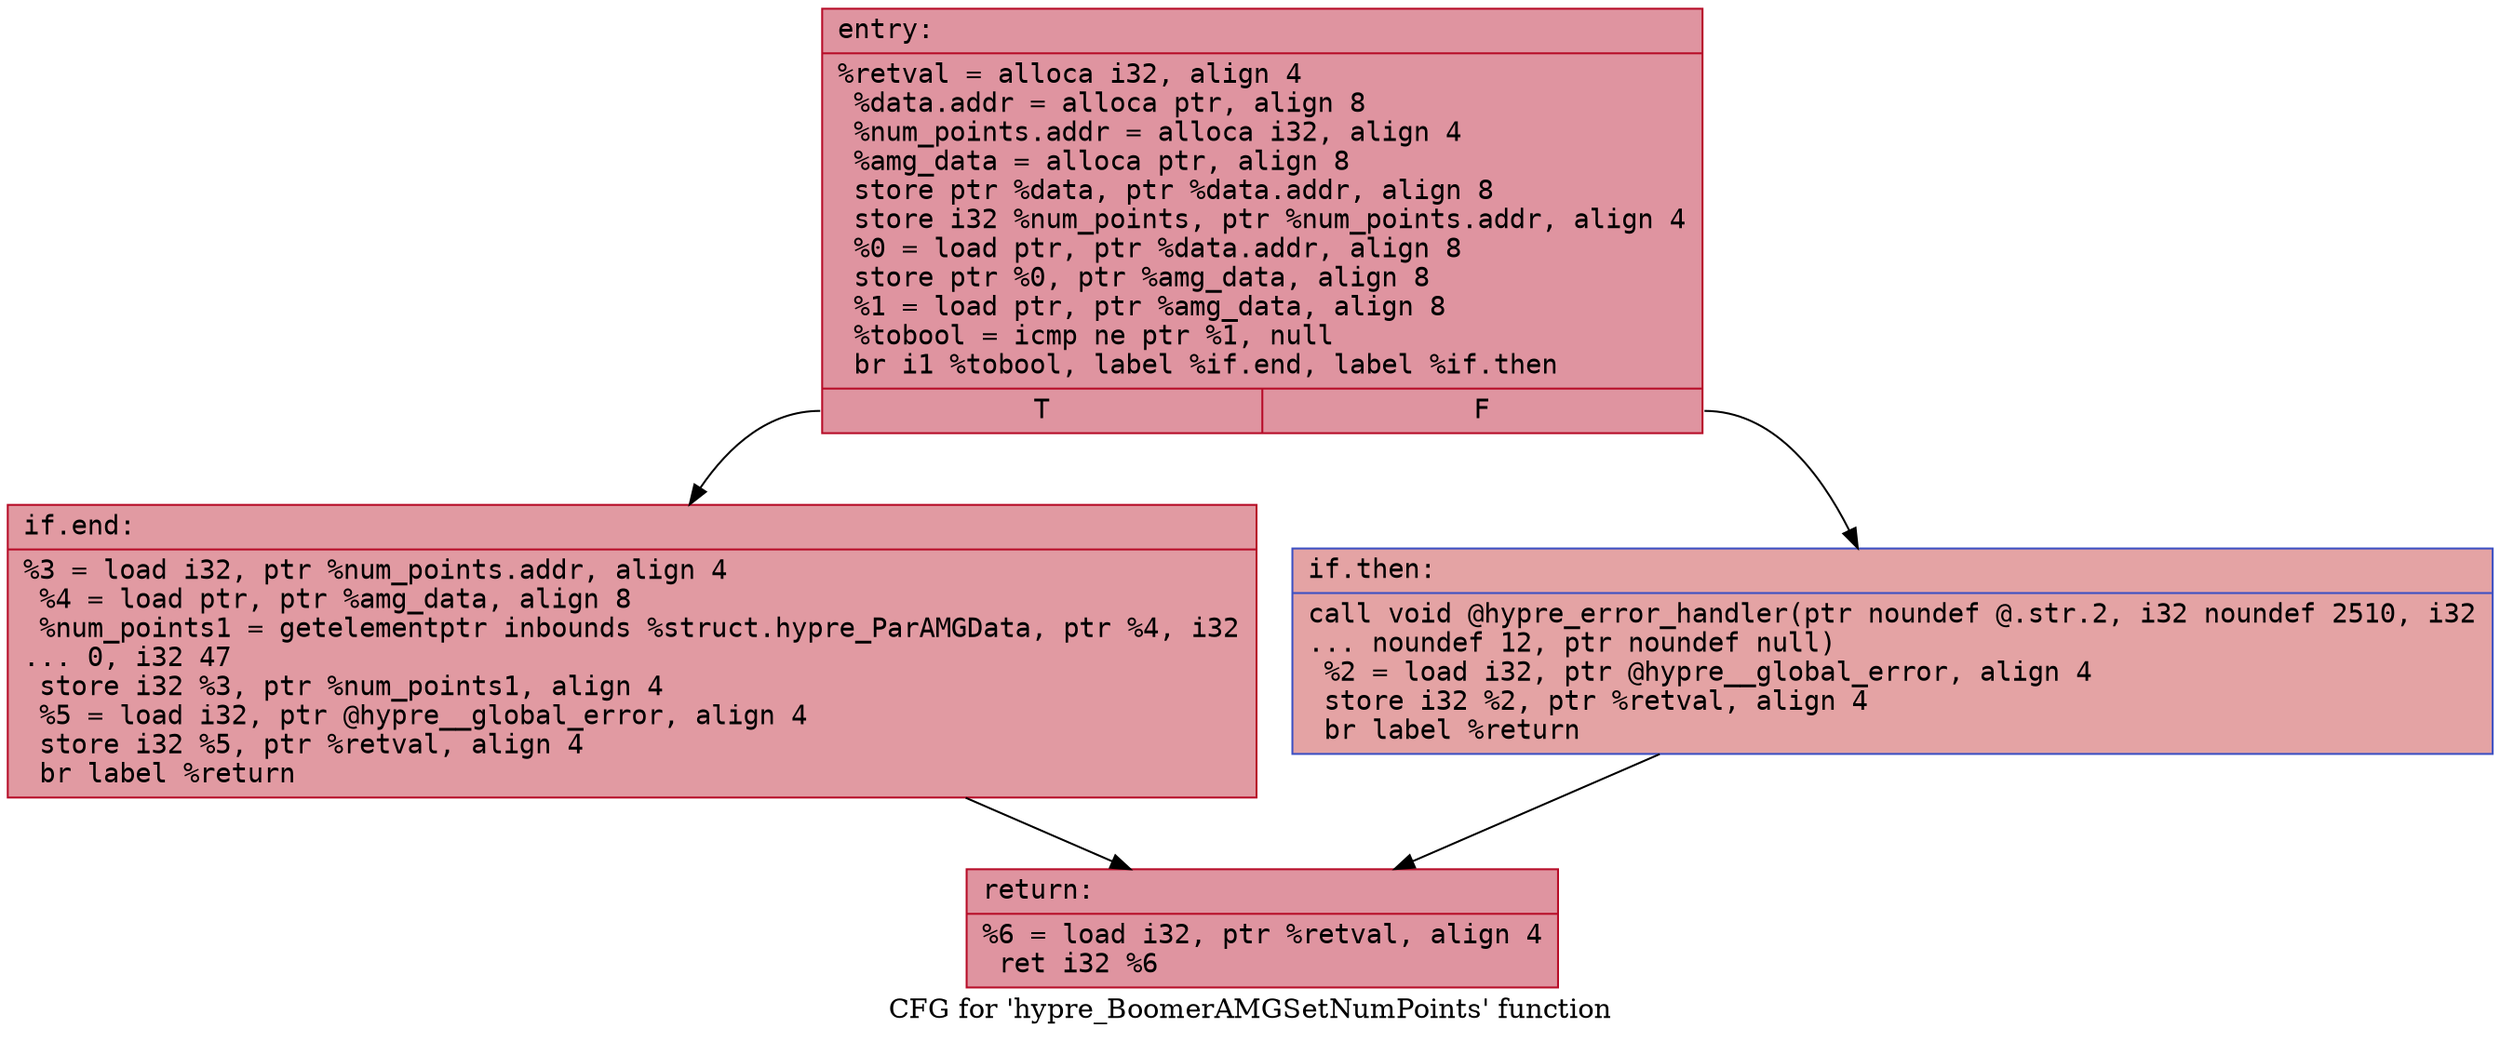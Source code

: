 digraph "CFG for 'hypre_BoomerAMGSetNumPoints' function" {
	label="CFG for 'hypre_BoomerAMGSetNumPoints' function";

	Node0x55fa80aa5940 [shape=record,color="#b70d28ff", style=filled, fillcolor="#b70d2870" fontname="Courier",label="{entry:\l|  %retval = alloca i32, align 4\l  %data.addr = alloca ptr, align 8\l  %num_points.addr = alloca i32, align 4\l  %amg_data = alloca ptr, align 8\l  store ptr %data, ptr %data.addr, align 8\l  store i32 %num_points, ptr %num_points.addr, align 4\l  %0 = load ptr, ptr %data.addr, align 8\l  store ptr %0, ptr %amg_data, align 8\l  %1 = load ptr, ptr %amg_data, align 8\l  %tobool = icmp ne ptr %1, null\l  br i1 %tobool, label %if.end, label %if.then\l|{<s0>T|<s1>F}}"];
	Node0x55fa80aa5940:s0 -> Node0x55fa80aa5fb0[tooltip="entry -> if.end\nProbability 62.50%" ];
	Node0x55fa80aa5940:s1 -> Node0x55fa80aa6020[tooltip="entry -> if.then\nProbability 37.50%" ];
	Node0x55fa80aa6020 [shape=record,color="#3d50c3ff", style=filled, fillcolor="#c32e3170" fontname="Courier",label="{if.then:\l|  call void @hypre_error_handler(ptr noundef @.str.2, i32 noundef 2510, i32\l... noundef 12, ptr noundef null)\l  %2 = load i32, ptr @hypre__global_error, align 4\l  store i32 %2, ptr %retval, align 4\l  br label %return\l}"];
	Node0x55fa80aa6020 -> Node0x55fa80aa64b0[tooltip="if.then -> return\nProbability 100.00%" ];
	Node0x55fa80aa5fb0 [shape=record,color="#b70d28ff", style=filled, fillcolor="#bb1b2c70" fontname="Courier",label="{if.end:\l|  %3 = load i32, ptr %num_points.addr, align 4\l  %4 = load ptr, ptr %amg_data, align 8\l  %num_points1 = getelementptr inbounds %struct.hypre_ParAMGData, ptr %4, i32\l... 0, i32 47\l  store i32 %3, ptr %num_points1, align 4\l  %5 = load i32, ptr @hypre__global_error, align 4\l  store i32 %5, ptr %retval, align 4\l  br label %return\l}"];
	Node0x55fa80aa5fb0 -> Node0x55fa80aa64b0[tooltip="if.end -> return\nProbability 100.00%" ];
	Node0x55fa80aa64b0 [shape=record,color="#b70d28ff", style=filled, fillcolor="#b70d2870" fontname="Courier",label="{return:\l|  %6 = load i32, ptr %retval, align 4\l  ret i32 %6\l}"];
}
